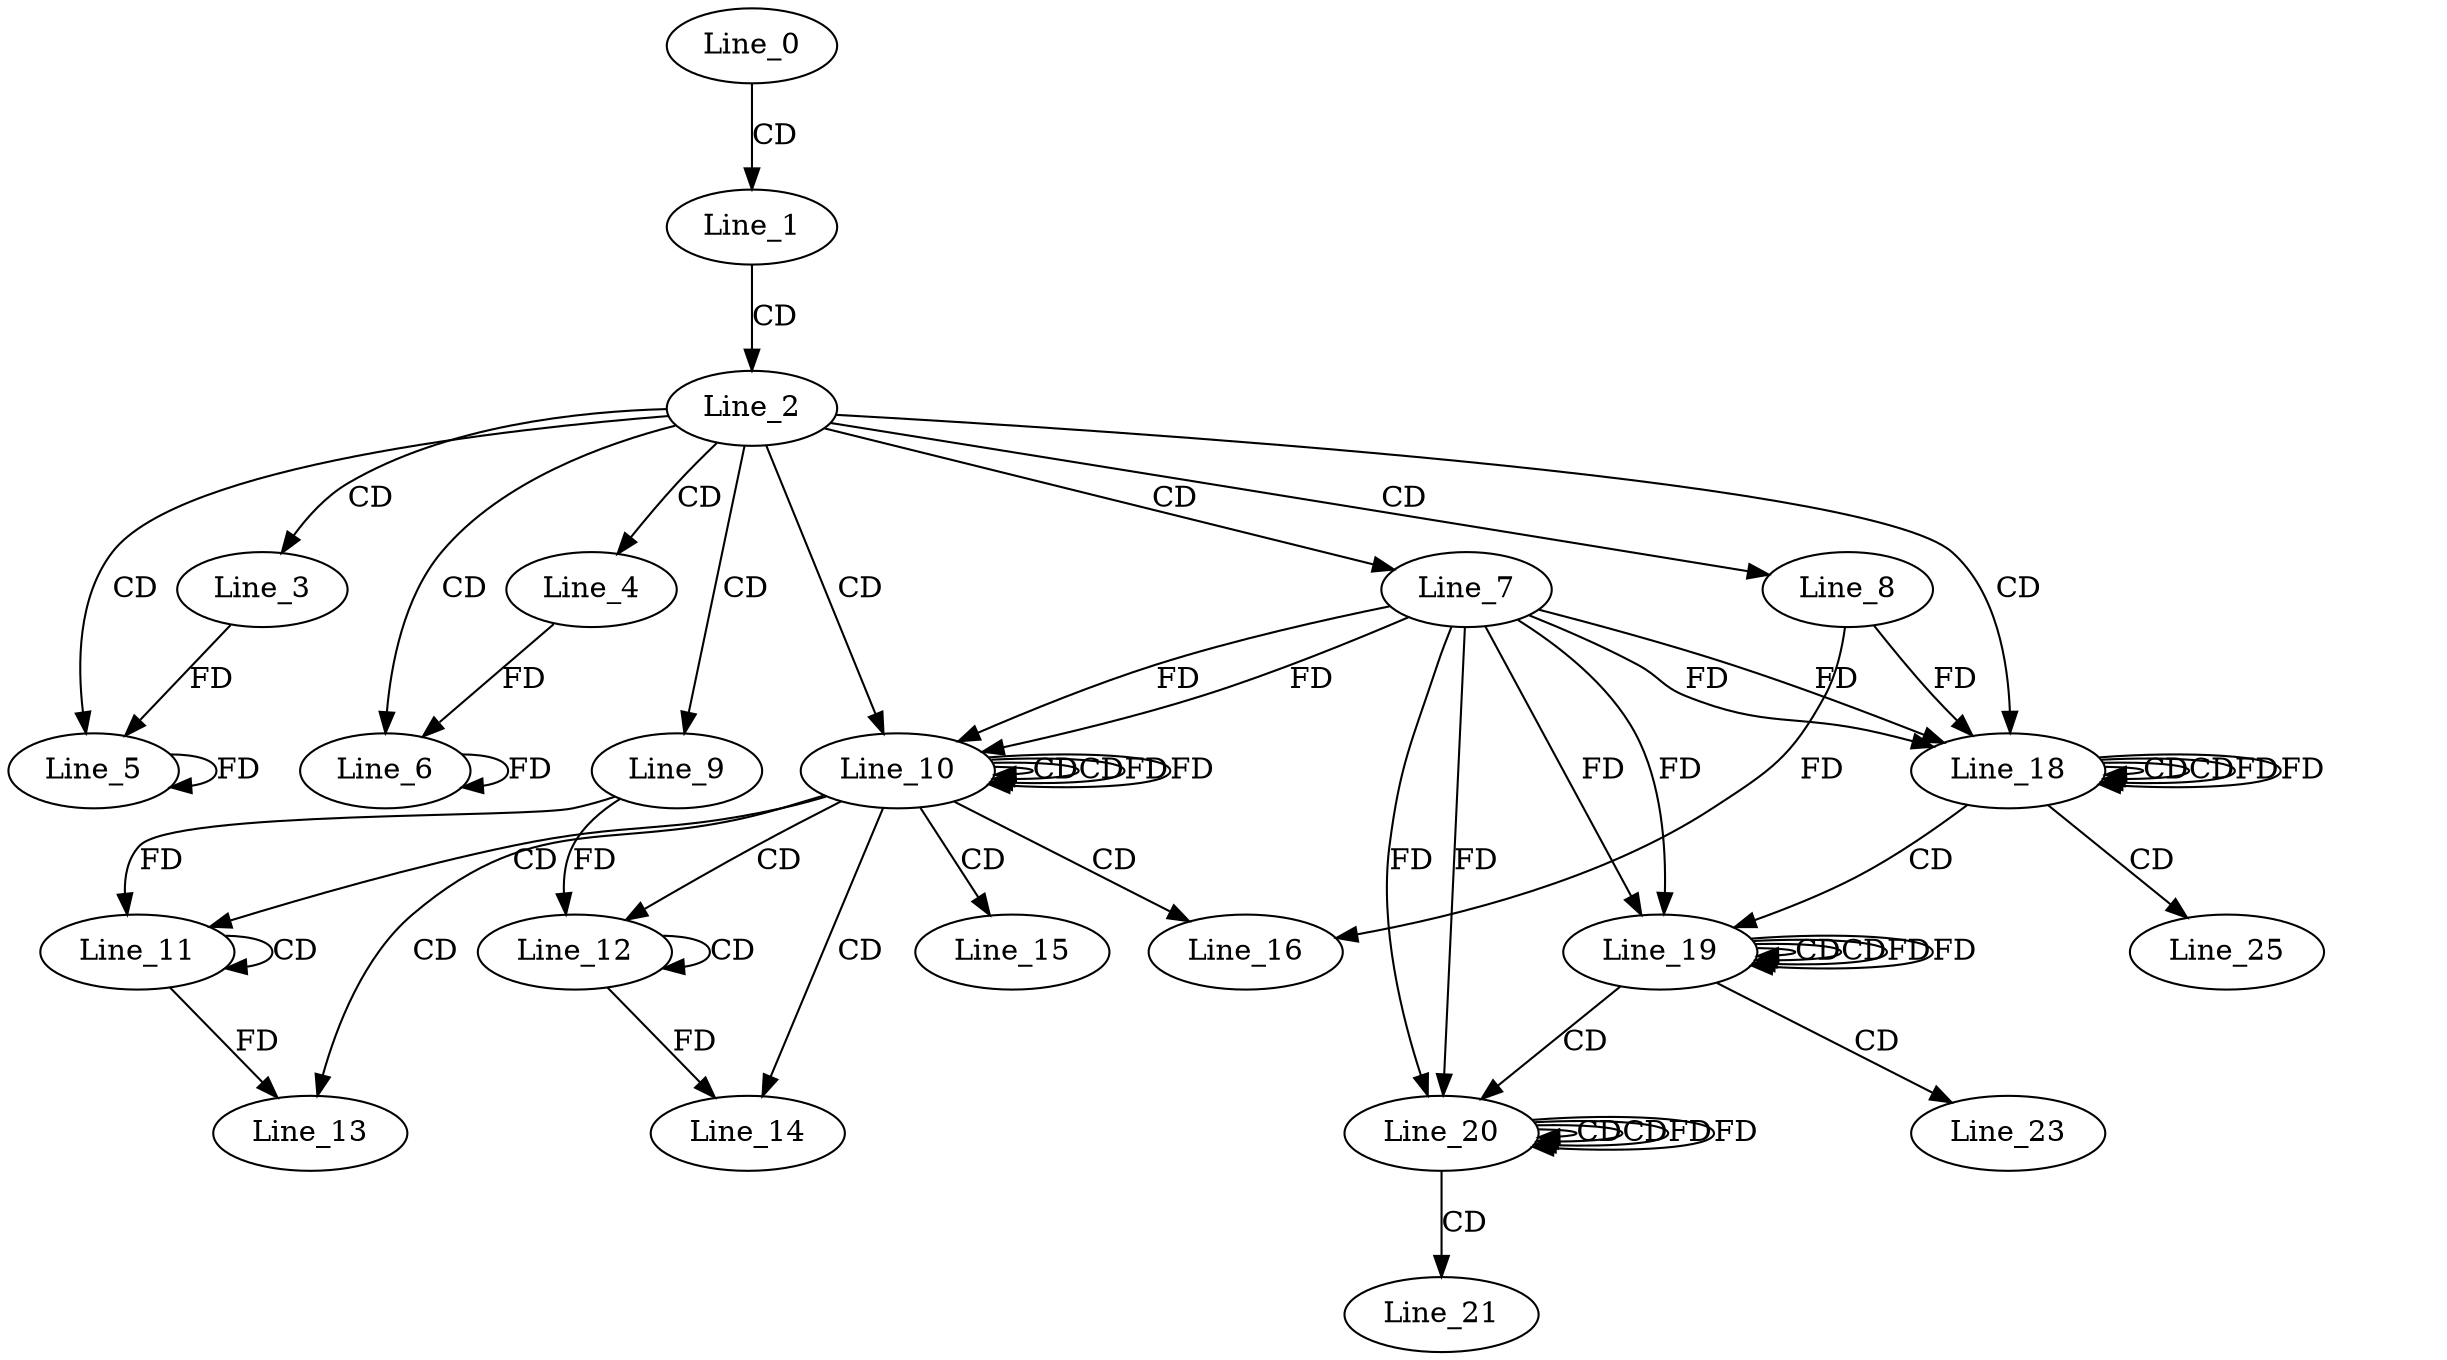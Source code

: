 digraph G {
  Line_0;
  Line_1;
  Line_2;
  Line_3;
  Line_4;
  Line_5;
  Line_6;
  Line_7;
  Line_8;
  Line_9;
  Line_10;
  Line_10;
  Line_10;
  Line_11;
  Line_11;
  Line_12;
  Line_12;
  Line_13;
  Line_14;
  Line_15;
  Line_16;
  Line_18;
  Line_18;
  Line_18;
  Line_19;
  Line_19;
  Line_19;
  Line_20;
  Line_20;
  Line_20;
  Line_21;
  Line_23;
  Line_25;
  Line_0 -> Line_1 [ label="CD" ];
  Line_1 -> Line_2 [ label="CD" ];
  Line_2 -> Line_3 [ label="CD" ];
  Line_2 -> Line_4 [ label="CD" ];
  Line_2 -> Line_5 [ label="CD" ];
  Line_3 -> Line_5 [ label="FD" ];
  Line_5 -> Line_5 [ label="FD" ];
  Line_2 -> Line_6 [ label="CD" ];
  Line_4 -> Line_6 [ label="FD" ];
  Line_6 -> Line_6 [ label="FD" ];
  Line_2 -> Line_7 [ label="CD" ];
  Line_2 -> Line_8 [ label="CD" ];
  Line_2 -> Line_9 [ label="CD" ];
  Line_2 -> Line_10 [ label="CD" ];
  Line_10 -> Line_10 [ label="CD" ];
  Line_7 -> Line_10 [ label="FD" ];
  Line_10 -> Line_10 [ label="CD" ];
  Line_10 -> Line_10 [ label="FD" ];
  Line_7 -> Line_10 [ label="FD" ];
  Line_10 -> Line_11 [ label="CD" ];
  Line_11 -> Line_11 [ label="CD" ];
  Line_9 -> Line_11 [ label="FD" ];
  Line_10 -> Line_12 [ label="CD" ];
  Line_12 -> Line_12 [ label="CD" ];
  Line_9 -> Line_12 [ label="FD" ];
  Line_10 -> Line_13 [ label="CD" ];
  Line_11 -> Line_13 [ label="FD" ];
  Line_10 -> Line_14 [ label="CD" ];
  Line_12 -> Line_14 [ label="FD" ];
  Line_10 -> Line_15 [ label="CD" ];
  Line_10 -> Line_16 [ label="CD" ];
  Line_8 -> Line_16 [ label="FD" ];
  Line_2 -> Line_18 [ label="CD" ];
  Line_18 -> Line_18 [ label="CD" ];
  Line_7 -> Line_18 [ label="FD" ];
  Line_8 -> Line_18 [ label="FD" ];
  Line_18 -> Line_18 [ label="CD" ];
  Line_18 -> Line_18 [ label="FD" ];
  Line_7 -> Line_18 [ label="FD" ];
  Line_18 -> Line_19 [ label="CD" ];
  Line_19 -> Line_19 [ label="CD" ];
  Line_7 -> Line_19 [ label="FD" ];
  Line_19 -> Line_19 [ label="CD" ];
  Line_19 -> Line_19 [ label="FD" ];
  Line_7 -> Line_19 [ label="FD" ];
  Line_19 -> Line_20 [ label="CD" ];
  Line_20 -> Line_20 [ label="CD" ];
  Line_7 -> Line_20 [ label="FD" ];
  Line_20 -> Line_20 [ label="CD" ];
  Line_20 -> Line_20 [ label="FD" ];
  Line_7 -> Line_20 [ label="FD" ];
  Line_20 -> Line_21 [ label="CD" ];
  Line_19 -> Line_23 [ label="CD" ];
  Line_18 -> Line_25 [ label="CD" ];
  Line_10 -> Line_10 [ label="FD" ];
  Line_18 -> Line_18 [ label="FD" ];
  Line_19 -> Line_19 [ label="FD" ];
  Line_20 -> Line_20 [ label="FD" ];
}
